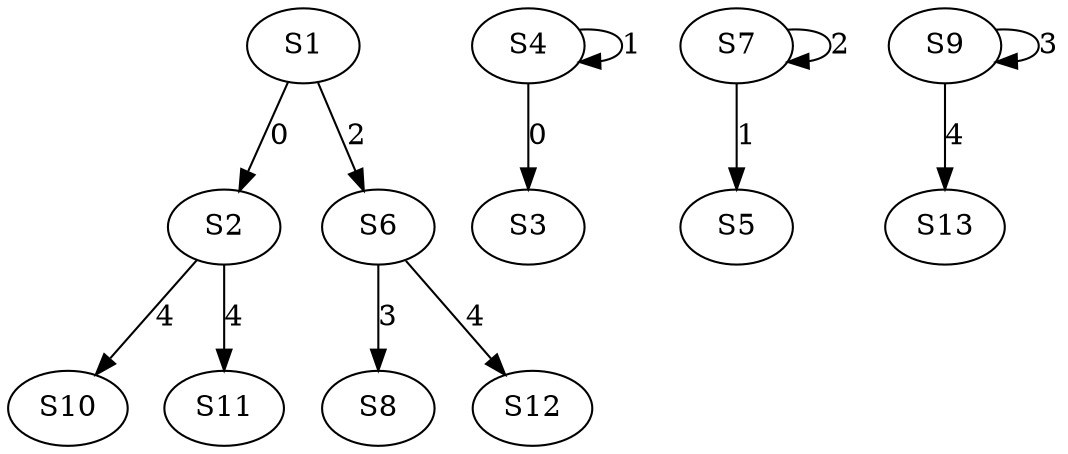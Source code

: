 strict digraph {
	S1 -> S2 [ label = 0 ];
	S4 -> S3 [ label = 0 ];
	S4 -> S4 [ label = 1 ];
	S7 -> S5 [ label = 1 ];
	S1 -> S6 [ label = 2 ];
	S7 -> S7 [ label = 2 ];
	S6 -> S8 [ label = 3 ];
	S9 -> S9 [ label = 3 ];
	S2 -> S10 [ label = 4 ];
	S2 -> S11 [ label = 4 ];
	S6 -> S12 [ label = 4 ];
	S9 -> S13 [ label = 4 ];
}